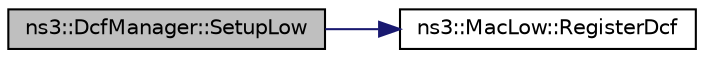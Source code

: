 digraph "ns3::DcfManager::SetupLow"
{
  edge [fontname="Helvetica",fontsize="10",labelfontname="Helvetica",labelfontsize="10"];
  node [fontname="Helvetica",fontsize="10",shape=record];
  rankdir="LR";
  Node1 [label="ns3::DcfManager::SetupLow",height=0.2,width=0.4,color="black", fillcolor="grey75", style="filled", fontcolor="black"];
  Node1 -> Node2 [color="midnightblue",fontsize="10",style="solid"];
  Node2 [label="ns3::MacLow::RegisterDcf",height=0.2,width=0.4,color="black", fillcolor="white", style="filled",URL="$d3/da6/classns3_1_1MacLow.html#af68ad85663b5dac711213b900bc0bdb2"];
}
